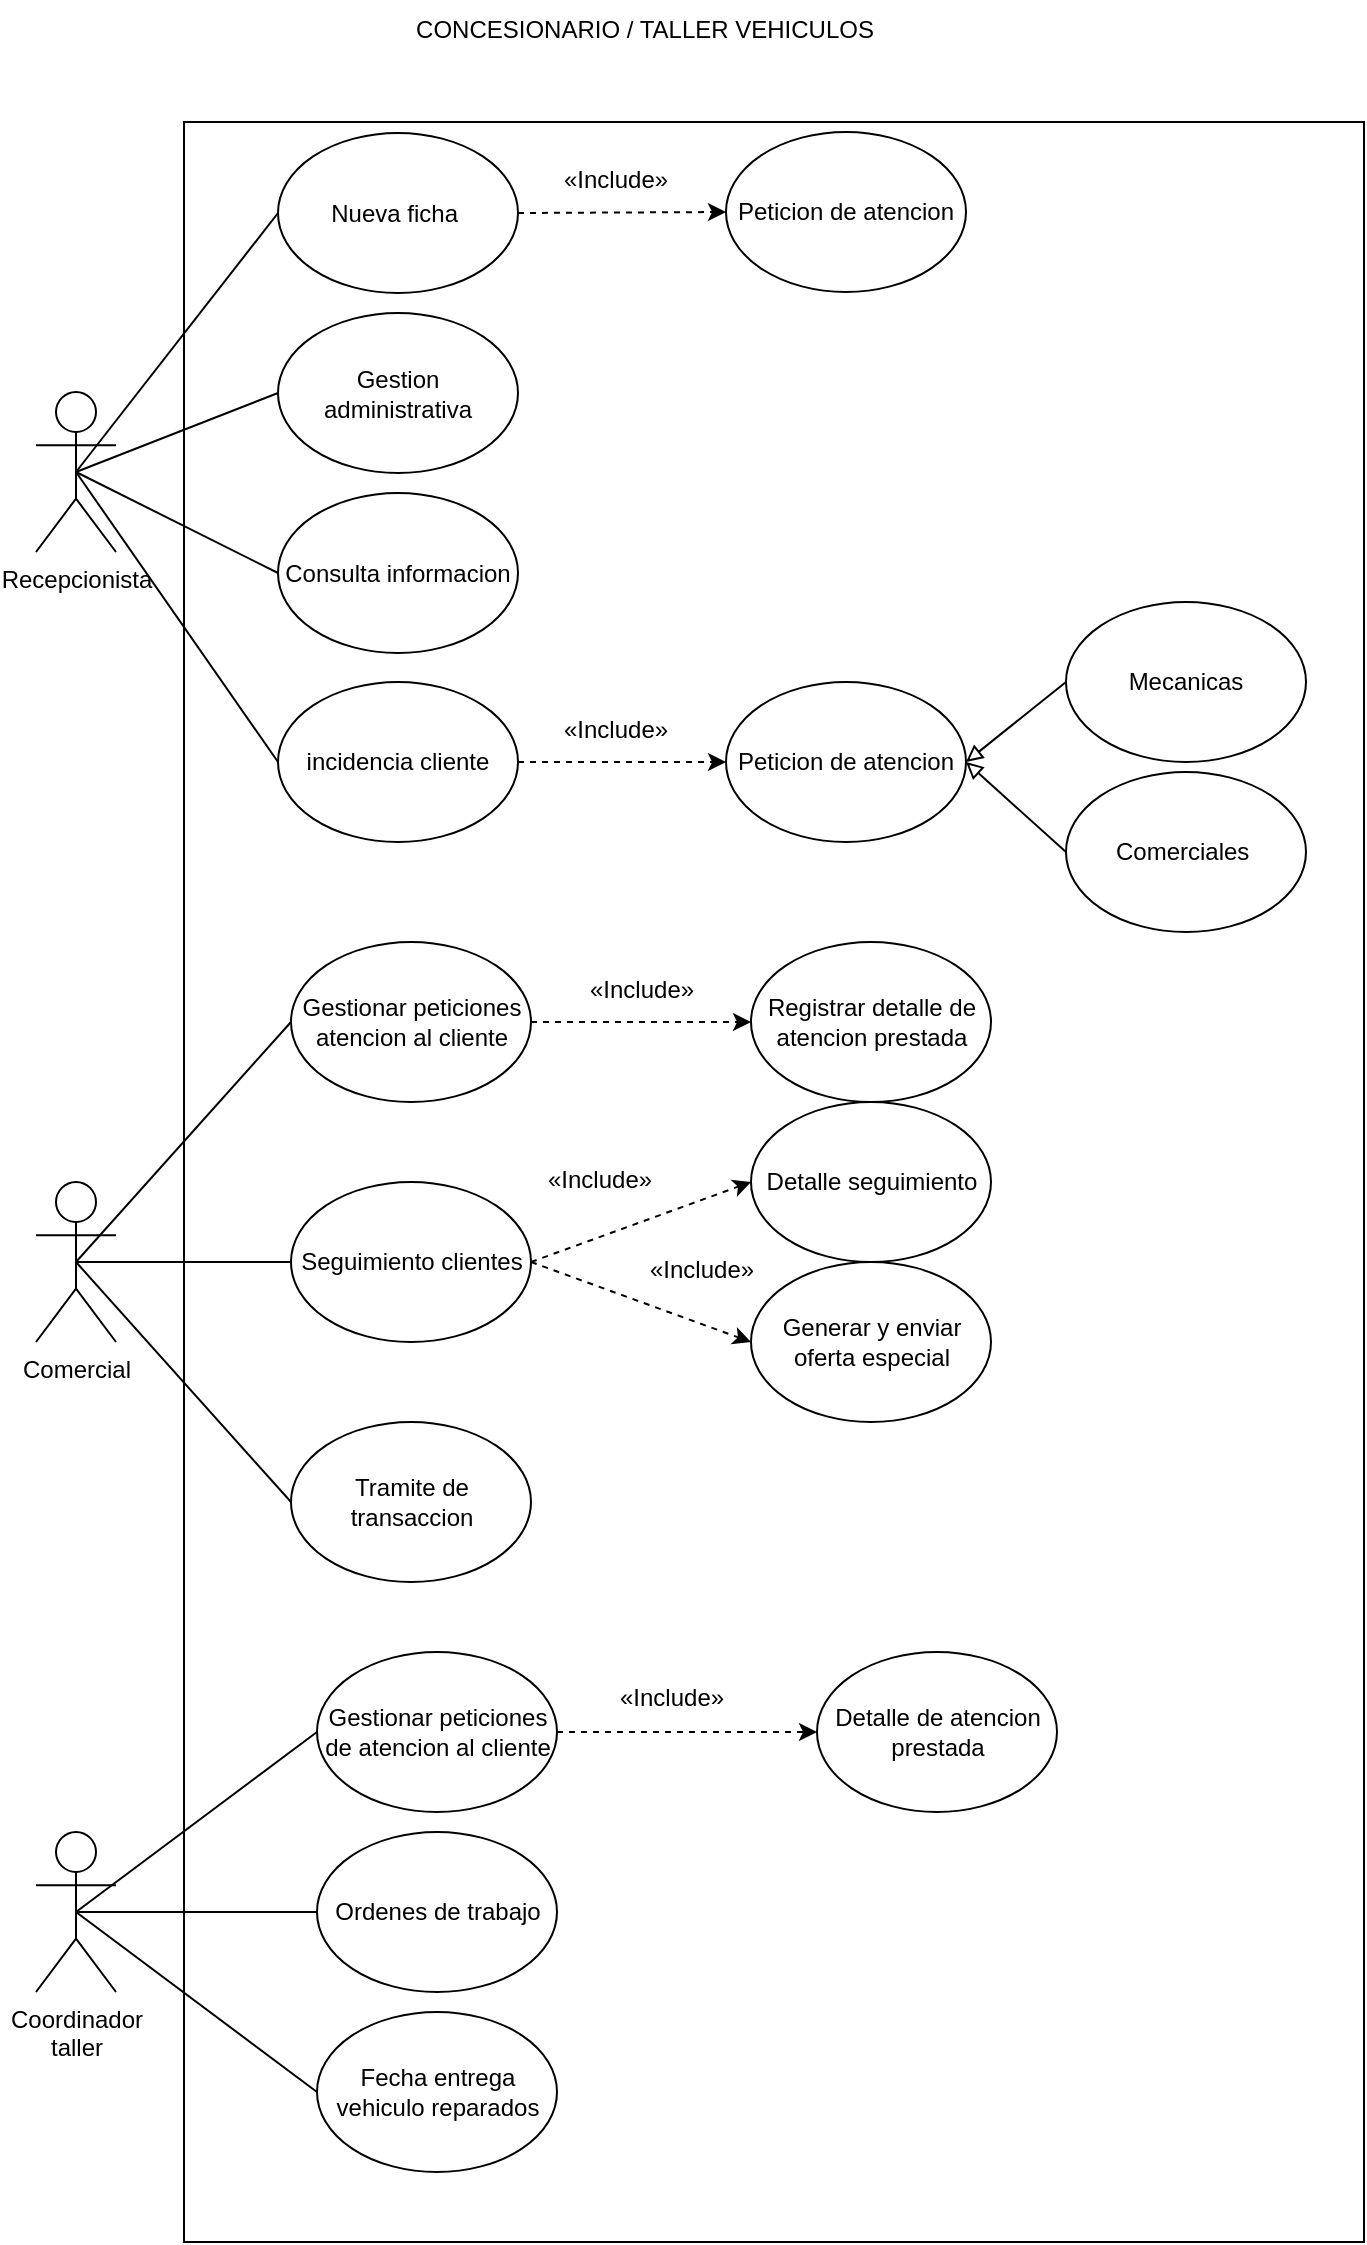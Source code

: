 <mxfile version="24.7.17" pages="2">
  <diagram name="Página-1" id="xvdPJZzXykSjWsVucOG7">
    <mxGraphModel dx="1232" dy="1187" grid="1" gridSize="10" guides="1" tooltips="1" connect="1" arrows="1" fold="1" page="1" pageScale="1" pageWidth="827" pageHeight="1169" math="0" shadow="0">
      <root>
        <mxCell id="0" />
        <mxCell id="1" parent="0" />
        <mxCell id="SrUqGEUm0Qm2bccwIqWI-24" value="" style="rounded=0;whiteSpace=wrap;html=1;rotation=90;movable=0;resizable=0;rotatable=0;deletable=0;editable=0;locked=1;connectable=0;" parent="1" vertex="1">
          <mxGeometry x="-65" y="305" width="1060" height="590" as="geometry" />
        </mxCell>
        <mxCell id="r6YeHwrKXm1CLlMDJ4ki-2" value="Recepcionista" style="shape=umlActor;verticalLabelPosition=bottom;verticalAlign=top;html=1;outlineConnect=0;" parent="1" vertex="1">
          <mxGeometry x="96" y="205" width="40" height="80" as="geometry" />
        </mxCell>
        <mxCell id="r6YeHwrKXm1CLlMDJ4ki-5" value="Nueva ficha&amp;nbsp;" style="ellipse;whiteSpace=wrap;html=1;" parent="1" vertex="1">
          <mxGeometry x="217" y="75.5" width="120" height="80" as="geometry" />
        </mxCell>
        <mxCell id="r6YeHwrKXm1CLlMDJ4ki-6" value="Gestion administrativa" style="ellipse;whiteSpace=wrap;html=1;" parent="1" vertex="1">
          <mxGeometry x="217" y="165.5" width="120" height="80" as="geometry" />
        </mxCell>
        <mxCell id="r6YeHwrKXm1CLlMDJ4ki-7" value="Consulta informacion" style="ellipse;whiteSpace=wrap;html=1;" parent="1" vertex="1">
          <mxGeometry x="217" y="255.5" width="120" height="80" as="geometry" />
        </mxCell>
        <mxCell id="r6YeHwrKXm1CLlMDJ4ki-8" value="incidencia cliente" style="ellipse;whiteSpace=wrap;html=1;" parent="1" vertex="1">
          <mxGeometry x="217" y="350" width="120" height="80" as="geometry" />
        </mxCell>
        <mxCell id="r6YeHwrKXm1CLlMDJ4ki-9" value="Peticion de atencion" style="ellipse;whiteSpace=wrap;html=1;" parent="1" vertex="1">
          <mxGeometry x="441" y="350" width="120" height="80" as="geometry" />
        </mxCell>
        <mxCell id="r6YeHwrKXm1CLlMDJ4ki-10" value="Peticion de atencion" style="ellipse;whiteSpace=wrap;html=1;" parent="1" vertex="1">
          <mxGeometry x="441" y="75" width="120" height="80" as="geometry" />
        </mxCell>
        <mxCell id="r6YeHwrKXm1CLlMDJ4ki-11" value="Comerciales&amp;nbsp;" style="ellipse;whiteSpace=wrap;html=1;" parent="1" vertex="1">
          <mxGeometry x="611" y="395" width="120" height="80" as="geometry" />
        </mxCell>
        <mxCell id="r6YeHwrKXm1CLlMDJ4ki-12" value="Mecanicas" style="ellipse;whiteSpace=wrap;html=1;" parent="1" vertex="1">
          <mxGeometry x="611" y="310" width="120" height="80" as="geometry" />
        </mxCell>
        <mxCell id="r6YeHwrKXm1CLlMDJ4ki-13" value="Comercial" style="shape=umlActor;verticalLabelPosition=bottom;verticalAlign=top;html=1;outlineConnect=0;" parent="1" vertex="1">
          <mxGeometry x="96" y="600" width="40" height="80" as="geometry" />
        </mxCell>
        <mxCell id="r6YeHwrKXm1CLlMDJ4ki-14" value="Gestionar peticiones atencion al cliente" style="ellipse;whiteSpace=wrap;html=1;" parent="1" vertex="1">
          <mxGeometry x="223.5" y="480" width="120" height="80" as="geometry" />
        </mxCell>
        <mxCell id="r6YeHwrKXm1CLlMDJ4ki-15" value="Seguimiento clientes" style="ellipse;whiteSpace=wrap;html=1;" parent="1" vertex="1">
          <mxGeometry x="223.5" y="600" width="120" height="80" as="geometry" />
        </mxCell>
        <mxCell id="r6YeHwrKXm1CLlMDJ4ki-16" value="Detalle seguimiento" style="ellipse;whiteSpace=wrap;html=1;" parent="1" vertex="1">
          <mxGeometry x="453.5" y="560" width="120" height="80" as="geometry" />
        </mxCell>
        <mxCell id="r6YeHwrKXm1CLlMDJ4ki-17" value="Generar y enviar oferta especial" style="ellipse;whiteSpace=wrap;html=1;" parent="1" vertex="1">
          <mxGeometry x="453.5" y="640" width="120" height="80" as="geometry" />
        </mxCell>
        <mxCell id="r6YeHwrKXm1CLlMDJ4ki-18" value="Tramite de transaccion" style="ellipse;whiteSpace=wrap;html=1;" parent="1" vertex="1">
          <mxGeometry x="223.5" y="720" width="120" height="80" as="geometry" />
        </mxCell>
        <mxCell id="r6YeHwrKXm1CLlMDJ4ki-19" value="Coordinador&lt;div&gt;taller&lt;/div&gt;" style="shape=umlActor;verticalLabelPosition=bottom;verticalAlign=top;html=1;outlineConnect=0;" parent="1" vertex="1">
          <mxGeometry x="96" y="925" width="40" height="80" as="geometry" />
        </mxCell>
        <mxCell id="r6YeHwrKXm1CLlMDJ4ki-20" value="Gestionar peticiones de atencion al cliente" style="ellipse;whiteSpace=wrap;html=1;" parent="1" vertex="1">
          <mxGeometry x="236.5" y="835" width="120" height="80" as="geometry" />
        </mxCell>
        <mxCell id="r6YeHwrKXm1CLlMDJ4ki-21" value="Ordenes de trabajo" style="ellipse;whiteSpace=wrap;html=1;" parent="1" vertex="1">
          <mxGeometry x="236.5" y="925" width="120" height="80" as="geometry" />
        </mxCell>
        <mxCell id="r6YeHwrKXm1CLlMDJ4ki-22" value="Fecha entrega vehiculo reparados" style="ellipse;whiteSpace=wrap;html=1;" parent="1" vertex="1">
          <mxGeometry x="236.5" y="1015" width="120" height="80" as="geometry" />
        </mxCell>
        <mxCell id="r6YeHwrKXm1CLlMDJ4ki-25" value="Detalle de atencion prestada" style="ellipse;whiteSpace=wrap;html=1;" parent="1" vertex="1">
          <mxGeometry x="486.5" y="835" width="120" height="80" as="geometry" />
        </mxCell>
        <mxCell id="SrUqGEUm0Qm2bccwIqWI-1" value="" style="endArrow=none;html=1;rounded=0;entryX=0;entryY=0.5;entryDx=0;entryDy=0;exitX=0.5;exitY=0.5;exitDx=0;exitDy=0;exitPerimeter=0;" parent="1" source="r6YeHwrKXm1CLlMDJ4ki-2" target="r6YeHwrKXm1CLlMDJ4ki-5" edge="1">
          <mxGeometry width="50" height="50" relative="1" as="geometry">
            <mxPoint x="357" y="295" as="sourcePoint" />
            <mxPoint x="407" y="245" as="targetPoint" />
          </mxGeometry>
        </mxCell>
        <mxCell id="SrUqGEUm0Qm2bccwIqWI-2" value="" style="endArrow=none;html=1;rounded=0;entryX=0;entryY=0.5;entryDx=0;entryDy=0;exitX=0.5;exitY=0.5;exitDx=0;exitDy=0;exitPerimeter=0;" parent="1" source="r6YeHwrKXm1CLlMDJ4ki-2" target="r6YeHwrKXm1CLlMDJ4ki-6" edge="1">
          <mxGeometry width="50" height="50" relative="1" as="geometry">
            <mxPoint x="51" y="255" as="sourcePoint" />
            <mxPoint x="301" y="125" as="targetPoint" />
          </mxGeometry>
        </mxCell>
        <mxCell id="SrUqGEUm0Qm2bccwIqWI-3" value="" style="endArrow=none;html=1;rounded=0;exitX=0.5;exitY=0.5;exitDx=0;exitDy=0;exitPerimeter=0;entryX=0;entryY=0.5;entryDx=0;entryDy=0;" parent="1" source="r6YeHwrKXm1CLlMDJ4ki-2" target="r6YeHwrKXm1CLlMDJ4ki-7" edge="1">
          <mxGeometry width="50" height="50" relative="1" as="geometry">
            <mxPoint x="61" y="265" as="sourcePoint" />
            <mxPoint x="257" y="305" as="targetPoint" />
          </mxGeometry>
        </mxCell>
        <mxCell id="SrUqGEUm0Qm2bccwIqWI-4" value="" style="endArrow=none;html=1;rounded=0;entryX=0;entryY=0.5;entryDx=0;entryDy=0;exitX=0.5;exitY=0.5;exitDx=0;exitDy=0;exitPerimeter=0;" parent="1" source="r6YeHwrKXm1CLlMDJ4ki-2" target="r6YeHwrKXm1CLlMDJ4ki-8" edge="1">
          <mxGeometry width="50" height="50" relative="1" as="geometry">
            <mxPoint x="71" y="275" as="sourcePoint" />
            <mxPoint x="321" y="145" as="targetPoint" />
          </mxGeometry>
        </mxCell>
        <mxCell id="SrUqGEUm0Qm2bccwIqWI-5" value="" style="endArrow=classic;html=1;rounded=0;entryX=0;entryY=0.5;entryDx=0;entryDy=0;exitX=1;exitY=0.5;exitDx=0;exitDy=0;dashed=1;" parent="1" source="r6YeHwrKXm1CLlMDJ4ki-5" target="r6YeHwrKXm1CLlMDJ4ki-10" edge="1">
          <mxGeometry width="50" height="50" relative="1" as="geometry">
            <mxPoint x="357" y="295" as="sourcePoint" />
            <mxPoint x="407" y="245" as="targetPoint" />
          </mxGeometry>
        </mxCell>
        <mxCell id="SrUqGEUm0Qm2bccwIqWI-7" value="" style="endArrow=classic;html=1;rounded=0;entryX=0;entryY=0.5;entryDx=0;entryDy=0;exitX=1;exitY=0.5;exitDx=0;exitDy=0;dashed=1;" parent="1" source="r6YeHwrKXm1CLlMDJ4ki-8" target="r6YeHwrKXm1CLlMDJ4ki-9" edge="1">
          <mxGeometry width="50" height="50" relative="1" as="geometry">
            <mxPoint x="335" y="430" as="sourcePoint" />
            <mxPoint x="439" y="429" as="targetPoint" />
          </mxGeometry>
        </mxCell>
        <mxCell id="SrUqGEUm0Qm2bccwIqWI-9" value="" style="endArrow=none;html=1;rounded=0;entryX=0;entryY=0.5;entryDx=0;entryDy=0;exitX=0.5;exitY=0.5;exitDx=0;exitDy=0;exitPerimeter=0;" parent="1" source="r6YeHwrKXm1CLlMDJ4ki-13" target="r6YeHwrKXm1CLlMDJ4ki-14" edge="1">
          <mxGeometry width="50" height="50" relative="1" as="geometry">
            <mxPoint x="187.5" y="230" as="sourcePoint" />
            <mxPoint x="363.5" y="101" as="targetPoint" />
          </mxGeometry>
        </mxCell>
        <mxCell id="SrUqGEUm0Qm2bccwIqWI-10" value="" style="endArrow=none;html=1;rounded=0;entryX=0;entryY=0.5;entryDx=0;entryDy=0;exitX=0.5;exitY=0.5;exitDx=0;exitDy=0;exitPerimeter=0;" parent="1" source="r6YeHwrKXm1CLlMDJ4ki-13" target="r6YeHwrKXm1CLlMDJ4ki-15" edge="1">
          <mxGeometry width="50" height="50" relative="1" as="geometry">
            <mxPoint x="197.5" y="240" as="sourcePoint" />
            <mxPoint x="373.5" y="111" as="targetPoint" />
          </mxGeometry>
        </mxCell>
        <mxCell id="SrUqGEUm0Qm2bccwIqWI-11" value="" style="endArrow=none;html=1;rounded=0;entryX=0;entryY=0.5;entryDx=0;entryDy=0;exitX=0.5;exitY=0.5;exitDx=0;exitDy=0;exitPerimeter=0;" parent="1" source="r6YeHwrKXm1CLlMDJ4ki-13" target="r6YeHwrKXm1CLlMDJ4ki-18" edge="1">
          <mxGeometry width="50" height="50" relative="1" as="geometry">
            <mxPoint x="207.5" y="250" as="sourcePoint" />
            <mxPoint x="383.5" y="121" as="targetPoint" />
          </mxGeometry>
        </mxCell>
        <mxCell id="SrUqGEUm0Qm2bccwIqWI-12" value="" style="endArrow=classic;html=1;rounded=0;entryX=0;entryY=0.5;entryDx=0;entryDy=0;exitX=1;exitY=0.5;exitDx=0;exitDy=0;dashed=1;" parent="1" source="r6YeHwrKXm1CLlMDJ4ki-15" target="r6YeHwrKXm1CLlMDJ4ki-16" edge="1">
          <mxGeometry width="50" height="50" relative="1" as="geometry">
            <mxPoint x="433.5" y="101" as="sourcePoint" />
            <mxPoint x="537.5" y="100" as="targetPoint" />
          </mxGeometry>
        </mxCell>
        <mxCell id="SrUqGEUm0Qm2bccwIqWI-13" value="" style="endArrow=classic;html=1;rounded=0;entryX=0;entryY=0.5;entryDx=0;entryDy=0;exitX=1;exitY=0.5;exitDx=0;exitDy=0;dashed=1;" parent="1" source="r6YeHwrKXm1CLlMDJ4ki-15" target="r6YeHwrKXm1CLlMDJ4ki-17" edge="1">
          <mxGeometry width="50" height="50" relative="1" as="geometry">
            <mxPoint x="443.5" y="111" as="sourcePoint" />
            <mxPoint x="547.5" y="110" as="targetPoint" />
          </mxGeometry>
        </mxCell>
        <mxCell id="SrUqGEUm0Qm2bccwIqWI-16" value="" style="endArrow=none;html=1;rounded=0;entryX=0;entryY=0.5;entryDx=0;entryDy=0;exitX=0.5;exitY=0.5;exitDx=0;exitDy=0;exitPerimeter=0;" parent="1" source="r6YeHwrKXm1CLlMDJ4ki-19" target="r6YeHwrKXm1CLlMDJ4ki-20" edge="1">
          <mxGeometry width="50" height="50" relative="1" as="geometry">
            <mxPoint x="144.5" y="595" as="sourcePoint" />
            <mxPoint x="240.5" y="475" as="targetPoint" />
          </mxGeometry>
        </mxCell>
        <mxCell id="SrUqGEUm0Qm2bccwIqWI-17" value="" style="endArrow=none;html=1;rounded=0;entryX=0;entryY=0.5;entryDx=0;entryDy=0;exitX=0.5;exitY=0.5;exitDx=0;exitDy=0;exitPerimeter=0;" parent="1" source="r6YeHwrKXm1CLlMDJ4ki-19" target="r6YeHwrKXm1CLlMDJ4ki-21" edge="1">
          <mxGeometry width="50" height="50" relative="1" as="geometry">
            <mxPoint x="154.5" y="605" as="sourcePoint" />
            <mxPoint x="250.5" y="485" as="targetPoint" />
          </mxGeometry>
        </mxCell>
        <mxCell id="SrUqGEUm0Qm2bccwIqWI-18" value="" style="endArrow=none;html=1;rounded=0;entryX=0;entryY=0.5;entryDx=0;entryDy=0;exitX=0.5;exitY=0.5;exitDx=0;exitDy=0;exitPerimeter=0;" parent="1" source="r6YeHwrKXm1CLlMDJ4ki-19" target="r6YeHwrKXm1CLlMDJ4ki-22" edge="1">
          <mxGeometry width="50" height="50" relative="1" as="geometry">
            <mxPoint x="164.5" y="615" as="sourcePoint" />
            <mxPoint x="260.5" y="495" as="targetPoint" />
          </mxGeometry>
        </mxCell>
        <mxCell id="SrUqGEUm0Qm2bccwIqWI-19" value="" style="endArrow=classic;html=1;rounded=0;entryX=0;entryY=0.5;entryDx=0;entryDy=0;exitX=1;exitY=0.5;exitDx=0;exitDy=0;dashed=1;" parent="1" source="r6YeHwrKXm1CLlMDJ4ki-20" target="r6YeHwrKXm1CLlMDJ4ki-25" edge="1">
          <mxGeometry width="50" height="50" relative="1" as="geometry">
            <mxPoint x="376.5" y="874" as="sourcePoint" />
            <mxPoint x="480.5" y="874" as="targetPoint" />
          </mxGeometry>
        </mxCell>
        <mxCell id="SrUqGEUm0Qm2bccwIqWI-21" value="" style="endArrow=block;html=1;rounded=0;exitX=0;exitY=0.5;exitDx=0;exitDy=0;entryX=1;entryY=0.5;entryDx=0;entryDy=0;endFill=0;" parent="1" source="r6YeHwrKXm1CLlMDJ4ki-12" target="r6YeHwrKXm1CLlMDJ4ki-9" edge="1">
          <mxGeometry width="50" height="50" relative="1" as="geometry">
            <mxPoint x="357" y="395" as="sourcePoint" />
            <mxPoint x="407" y="345" as="targetPoint" />
          </mxGeometry>
        </mxCell>
        <mxCell id="SrUqGEUm0Qm2bccwIqWI-22" value="" style="endArrow=block;html=1;rounded=0;exitX=0;exitY=0.5;exitDx=0;exitDy=0;entryX=1;entryY=0.5;entryDx=0;entryDy=0;endFill=0;" parent="1" source="r6YeHwrKXm1CLlMDJ4ki-11" target="r6YeHwrKXm1CLlMDJ4ki-9" edge="1">
          <mxGeometry width="50" height="50" relative="1" as="geometry">
            <mxPoint x="621" y="360" as="sourcePoint" />
            <mxPoint x="571" y="400" as="targetPoint" />
          </mxGeometry>
        </mxCell>
        <mxCell id="SrUqGEUm0Qm2bccwIqWI-23" value="CONCESIONARIO / TALLER VEHICULOS" style="text;html=1;align=center;verticalAlign=middle;resizable=0;points=[];autosize=1;strokeColor=none;fillColor=none;" parent="1" vertex="1">
          <mxGeometry x="275" y="9" width="250" height="30" as="geometry" />
        </mxCell>
        <mxCell id="SrUqGEUm0Qm2bccwIqWI-82" value="&lt;span style=&quot;font-family: Calibri, sans-serif;&quot;&gt;&lt;font style=&quot;font-size: 12px;&quot;&gt;«Include»&lt;/font&gt;&lt;/span&gt;" style="text;whiteSpace=wrap;html=1;" parent="1" vertex="1">
          <mxGeometry x="358" y="85" width="55.5" height="30" as="geometry" />
        </mxCell>
        <mxCell id="SrUqGEUm0Qm2bccwIqWI-83" value="&lt;span style=&quot;font-family: Calibri, sans-serif;&quot;&gt;&lt;font style=&quot;font-size: 12px;&quot;&gt;«Include»&lt;/font&gt;&lt;/span&gt;" style="text;whiteSpace=wrap;html=1;" parent="1" vertex="1">
          <mxGeometry x="358" y="360" width="55.5" height="30" as="geometry" />
        </mxCell>
        <mxCell id="SrUqGEUm0Qm2bccwIqWI-84" value="&lt;span style=&quot;font-family: Calibri, sans-serif;&quot;&gt;&lt;font style=&quot;font-size: 12px;&quot;&gt;«Include»&lt;/font&gt;&lt;/span&gt;" style="text;whiteSpace=wrap;html=1;" parent="1" vertex="1">
          <mxGeometry x="350" y="585" width="55.5" height="30" as="geometry" />
        </mxCell>
        <mxCell id="SrUqGEUm0Qm2bccwIqWI-85" value="&lt;span style=&quot;font-family: Calibri, sans-serif;&quot;&gt;&lt;font style=&quot;font-size: 12px;&quot;&gt;«Include»&lt;/font&gt;&lt;/span&gt;" style="text;whiteSpace=wrap;html=1;" parent="1" vertex="1">
          <mxGeometry x="401" y="630" width="55.5" height="30" as="geometry" />
        </mxCell>
        <mxCell id="SrUqGEUm0Qm2bccwIqWI-86" value="&lt;span style=&quot;font-family: Calibri, sans-serif;&quot;&gt;&lt;font style=&quot;font-size: 12px;&quot;&gt;«Include»&lt;/font&gt;&lt;/span&gt;" style="text;whiteSpace=wrap;html=1;" parent="1" vertex="1">
          <mxGeometry x="386" y="844" width="55.5" height="30" as="geometry" />
        </mxCell>
        <mxCell id="q-DdBbYSDduusZjJpQYw-1" value="Registrar detalle de atencion prestada" style="ellipse;whiteSpace=wrap;html=1;" vertex="1" parent="1">
          <mxGeometry x="453.5" y="480" width="120" height="80" as="geometry" />
        </mxCell>
        <mxCell id="q-DdBbYSDduusZjJpQYw-2" value="" style="endArrow=classic;html=1;rounded=0;entryX=0;entryY=0.5;entryDx=0;entryDy=0;exitX=1;exitY=0.5;exitDx=0;exitDy=0;dashed=1;" edge="1" parent="1" target="q-DdBbYSDduusZjJpQYw-1" source="r6YeHwrKXm1CLlMDJ4ki-14">
          <mxGeometry width="50" height="50" relative="1" as="geometry">
            <mxPoint x="350" y="521" as="sourcePoint" />
            <mxPoint x="420" y="650" as="targetPoint" />
          </mxGeometry>
        </mxCell>
        <mxCell id="q-DdBbYSDduusZjJpQYw-3" value="&lt;span style=&quot;font-family: Calibri, sans-serif;&quot;&gt;&lt;font style=&quot;font-size: 12px;&quot;&gt;«Include»&lt;/font&gt;&lt;/span&gt;" style="text;whiteSpace=wrap;html=1;" vertex="1" parent="1">
          <mxGeometry x="370.5" y="490" width="55.5" height="30" as="geometry" />
        </mxCell>
      </root>
    </mxGraphModel>
  </diagram>
  <diagram id="PmBTp8AdESTPawY5HtnG" name="Página-2">
    <mxGraphModel dx="1232" dy="1187" grid="1" gridSize="10" guides="1" tooltips="1" connect="1" arrows="1" fold="1" page="1" pageScale="1" pageWidth="827" pageHeight="1169" math="0" shadow="0">
      <root>
        <mxCell id="0" />
        <mxCell id="1" parent="0" />
        <mxCell id="XUF-7NhUBjXcuTIhz36J-1" value="" style="rounded=0;whiteSpace=wrap;html=1;rotation=90;movable=0;resizable=0;rotatable=0;deletable=0;editable=0;locked=1;connectable=0;" vertex="1" parent="1">
          <mxGeometry x="825.25" y="112.75" width="889.5" height="758" as="geometry" />
        </mxCell>
        <mxCell id="XUF-7NhUBjXcuTIhz36J-2" value="Usuario" style="shape=umlActor;verticalLabelPosition=bottom;verticalAlign=top;html=1;outlineConnect=0;" vertex="1" parent="1">
          <mxGeometry x="841.5" y="136" width="40" height="80" as="geometry" />
        </mxCell>
        <mxCell id="XUF-7NhUBjXcuTIhz36J-3" value="Darse de alta / Registrarse" style="ellipse;whiteSpace=wrap;html=1;" vertex="1" parent="1">
          <mxGeometry x="898.5" y="90.5" width="120" height="80" as="geometry" />
        </mxCell>
        <mxCell id="XUF-7NhUBjXcuTIhz36J-4" value="Iniciar sesion" style="ellipse;whiteSpace=wrap;html=1;" vertex="1" parent="1">
          <mxGeometry x="898.5" y="180.5" width="120" height="80" as="geometry" />
        </mxCell>
        <mxCell id="XUF-7NhUBjXcuTIhz36J-5" value="Indicar datos personales" style="ellipse;whiteSpace=wrap;html=1;" vertex="1" parent="1">
          <mxGeometry x="1110.5" y="90" width="120" height="80" as="geometry" />
        </mxCell>
        <mxCell id="XUF-7NhUBjXcuTIhz36J-6" value="Identificados" style="shape=umlActor;verticalLabelPosition=bottom;verticalAlign=top;html=1;outlineConnect=0;" vertex="1" parent="1">
          <mxGeometry x="841.5" y="360" width="40" height="80" as="geometry" />
        </mxCell>
        <mxCell id="XUF-7NhUBjXcuTIhz36J-7" value="Participar en debates&amp;nbsp;" style="ellipse;whiteSpace=wrap;html=1;" vertex="1" parent="1">
          <mxGeometry x="1080.5" y="316" width="120" height="80" as="geometry" />
        </mxCell>
        <mxCell id="XUF-7NhUBjXcuTIhz36J-8" value="Modificar datos personales" style="ellipse;whiteSpace=wrap;html=1;" vertex="1" parent="1">
          <mxGeometry x="1080.5" y="410" width="120" height="80" as="geometry" />
        </mxCell>
        <mxCell id="XUF-7NhUBjXcuTIhz36J-9" value="" style="endArrow=none;html=1;rounded=0;entryX=0;entryY=0.5;entryDx=0;entryDy=0;exitX=0.5;exitY=0.5;exitDx=0;exitDy=0;exitPerimeter=0;" edge="1" parent="1" source="XUF-7NhUBjXcuTIhz36J-2" target="XUF-7NhUBjXcuTIhz36J-3">
          <mxGeometry width="50" height="50" relative="1" as="geometry">
            <mxPoint x="1038.5" y="310" as="sourcePoint" />
            <mxPoint x="1088.5" y="260" as="targetPoint" />
          </mxGeometry>
        </mxCell>
        <mxCell id="XUF-7NhUBjXcuTIhz36J-10" value="" style="endArrow=none;html=1;rounded=0;entryX=0;entryY=0.5;entryDx=0;entryDy=0;exitX=0.5;exitY=0.5;exitDx=0;exitDy=0;exitPerimeter=0;" edge="1" parent="1" source="XUF-7NhUBjXcuTIhz36J-2" target="XUF-7NhUBjXcuTIhz36J-4">
          <mxGeometry width="50" height="50" relative="1" as="geometry">
            <mxPoint x="732.5" y="270" as="sourcePoint" />
            <mxPoint x="982.5" y="140" as="targetPoint" />
          </mxGeometry>
        </mxCell>
        <mxCell id="XUF-7NhUBjXcuTIhz36J-11" value="" style="endArrow=classic;html=1;rounded=0;entryX=0;entryY=0.5;entryDx=0;entryDy=0;exitX=1;exitY=0.5;exitDx=0;exitDy=0;dashed=1;" edge="1" parent="1" source="XUF-7NhUBjXcuTIhz36J-3" target="XUF-7NhUBjXcuTIhz36J-5">
          <mxGeometry width="50" height="50" relative="1" as="geometry">
            <mxPoint x="1026.5" y="310" as="sourcePoint" />
            <mxPoint x="1076.5" y="260" as="targetPoint" />
          </mxGeometry>
        </mxCell>
        <mxCell id="XUF-7NhUBjXcuTIhz36J-12" value="" style="endArrow=none;html=1;rounded=0;entryX=0;entryY=0.5;entryDx=0;entryDy=0;exitX=0.5;exitY=0.5;exitDx=0;exitDy=0;exitPerimeter=0;" edge="1" parent="1" source="XUF-7NhUBjXcuTIhz36J-6" target="XUF-7NhUBjXcuTIhz36J-7">
          <mxGeometry width="50" height="50" relative="1" as="geometry">
            <mxPoint x="1091.5" y="1" as="sourcePoint" />
            <mxPoint x="1267.5" y="-128" as="targetPoint" />
          </mxGeometry>
        </mxCell>
        <mxCell id="XUF-7NhUBjXcuTIhz36J-13" value="" style="endArrow=none;html=1;rounded=0;entryX=0;entryY=0.5;entryDx=0;entryDy=0;exitX=0.5;exitY=0.5;exitDx=0;exitDy=0;exitPerimeter=0;" edge="1" parent="1" source="XUF-7NhUBjXcuTIhz36J-6" target="XUF-7NhUBjXcuTIhz36J-8">
          <mxGeometry width="50" height="50" relative="1" as="geometry">
            <mxPoint x="1101.5" y="11" as="sourcePoint" />
            <mxPoint x="1277.5" y="-118" as="targetPoint" />
          </mxGeometry>
        </mxCell>
        <mxCell id="XUF-7NhUBjXcuTIhz36J-14" value="DESARROLLO WEB" style="text;html=1;align=center;verticalAlign=middle;resizable=0;points=[];autosize=1;strokeColor=none;fillColor=none;" vertex="1" parent="1">
          <mxGeometry x="1171" y="9" width="140" height="30" as="geometry" />
        </mxCell>
        <mxCell id="XUF-7NhUBjXcuTIhz36J-15" value="Introducir credenciales&amp;nbsp;" style="ellipse;whiteSpace=wrap;html=1;" vertex="1" parent="1">
          <mxGeometry x="1123" y="180.5" width="120" height="80" as="geometry" />
        </mxCell>
        <mxCell id="XUF-7NhUBjXcuTIhz36J-16" value="" style="endArrow=classic;html=1;rounded=0;entryX=0;entryY=0.5;entryDx=0;entryDy=0;exitX=1;exitY=0.5;exitDx=0;exitDy=0;dashed=1;" edge="1" parent="1" source="XUF-7NhUBjXcuTIhz36J-4" target="XUF-7NhUBjXcuTIhz36J-15">
          <mxGeometry width="50" height="50" relative="1" as="geometry">
            <mxPoint x="1019" y="221.5" as="sourcePoint" />
            <mxPoint x="1089" y="350.5" as="targetPoint" />
          </mxGeometry>
        </mxCell>
        <mxCell id="XUF-7NhUBjXcuTIhz36J-17" value="Pulsar accion de inicio" style="ellipse;whiteSpace=wrap;html=1;" vertex="1" parent="1">
          <mxGeometry x="1359" y="180.5" width="120" height="80" as="geometry" />
        </mxCell>
        <mxCell id="XUF-7NhUBjXcuTIhz36J-18" value="" style="endArrow=classic;html=1;rounded=0;entryX=0;entryY=0.5;entryDx=0;entryDy=0;exitX=1;exitY=0.5;exitDx=0;exitDy=0;dashed=1;" edge="1" parent="1" source="XUF-7NhUBjXcuTIhz36J-15" target="XUF-7NhUBjXcuTIhz36J-17">
          <mxGeometry width="50" height="50" relative="1" as="geometry">
            <mxPoint x="1255" y="221.5" as="sourcePoint" />
            <mxPoint x="1325" y="350.5" as="targetPoint" />
          </mxGeometry>
        </mxCell>
        <mxCell id="XUF-7NhUBjXcuTIhz36J-19" value="&lt;span style=&quot;font-family: Calibri, sans-serif;&quot;&gt;&lt;font style=&quot;font-size: 12px;&quot;&gt;«Include»&lt;/font&gt;&lt;/span&gt;" style="text;whiteSpace=wrap;html=1;" vertex="1" parent="1">
          <mxGeometry x="1025.25" y="100" width="55.5" height="30" as="geometry" />
        </mxCell>
        <mxCell id="XUF-7NhUBjXcuTIhz36J-20" value="&lt;span style=&quot;font-family: Calibri, sans-serif;&quot;&gt;&lt;font style=&quot;font-size: 12px;&quot;&gt;«Include»&lt;/font&gt;&lt;/span&gt;" style="text;whiteSpace=wrap;html=1;" vertex="1" parent="1">
          <mxGeometry x="1035.25" y="220" width="55.5" height="30" as="geometry" />
        </mxCell>
        <mxCell id="XUF-7NhUBjXcuTIhz36J-21" value="&lt;span style=&quot;font-family: Calibri, sans-serif;&quot;&gt;&lt;font style=&quot;font-size: 12px;&quot;&gt;«Include»&lt;/font&gt;&lt;/span&gt;" style="text;whiteSpace=wrap;html=1;" vertex="1" parent="1">
          <mxGeometry x="1263.5" y="190" width="55.5" height="30" as="geometry" />
        </mxCell>
        <mxCell id="XUF-7NhUBjXcuTIhz36J-22" value="" style="endArrow=block;html=1;rounded=0;endFill=0;" edge="1" parent="1">
          <mxGeometry width="50" height="50" relative="1" as="geometry">
            <mxPoint x="862" y="340" as="sourcePoint" />
            <mxPoint x="862" y="260.5" as="targetPoint" />
          </mxGeometry>
        </mxCell>
        <mxCell id="XUF-7NhUBjXcuTIhz36J-23" value="Usuarios&lt;div&gt;iniciales&lt;/div&gt;" style="shape=umlActor;verticalLabelPosition=bottom;verticalAlign=top;html=1;outlineConnect=0;" vertex="1" parent="1">
          <mxGeometry x="710" y="518" width="40" height="80" as="geometry" />
        </mxCell>
        <mxCell id="XUF-7NhUBjXcuTIhz36J-24" value="" style="endArrow=none;html=1;rounded=0;entryX=0;entryY=0.5;entryDx=0;entryDy=0;exitX=0.5;exitY=0.5;exitDx=0;exitDy=0;exitPerimeter=0;" edge="1" parent="1" source="XUF-7NhUBjXcuTIhz36J-23" target="XUF-7NhUBjXcuTIhz36J-27">
          <mxGeometry width="50" height="50" relative="1" as="geometry">
            <mxPoint x="1003.5" y="173.5" as="sourcePoint" />
            <mxPoint x="992.5" y="542.5" as="targetPoint" />
          </mxGeometry>
        </mxCell>
        <mxCell id="XUF-7NhUBjXcuTIhz36J-25" value="" style="endArrow=none;html=1;rounded=0;entryX=0;entryY=0.5;entryDx=0;entryDy=0;exitX=0.5;exitY=0.5;exitDx=0;exitDy=0;exitPerimeter=0;" edge="1" parent="1" source="XUF-7NhUBjXcuTIhz36J-31" target="XUF-7NhUBjXcuTIhz36J-28">
          <mxGeometry width="50" height="50" relative="1" as="geometry">
            <mxPoint x="1010.5" y="829" as="sourcePoint" />
            <mxPoint x="1060.5" y="809" as="targetPoint" />
          </mxGeometry>
        </mxCell>
        <mxCell id="XUF-7NhUBjXcuTIhz36J-26" value="" style="endArrow=block;html=1;rounded=0;endFill=0;" edge="1" parent="1">
          <mxGeometry width="50" height="50" relative="1" as="geometry">
            <mxPoint x="760" y="520" as="sourcePoint" />
            <mxPoint x="820" y="460" as="targetPoint" />
          </mxGeometry>
        </mxCell>
        <mxCell id="XUF-7NhUBjXcuTIhz36J-27" value="Solicitar cambio a grupo usuarios avanzados" style="ellipse;whiteSpace=wrap;html=1;" vertex="1" parent="1">
          <mxGeometry x="908" y="518" width="120" height="80" as="geometry" />
        </mxCell>
        <mxCell id="XUF-7NhUBjXcuTIhz36J-28" value="Generar o iniciar debates" style="ellipse;whiteSpace=wrap;html=1;" vertex="1" parent="1">
          <mxGeometry x="1103.5" y="799" width="120" height="80" as="geometry" />
        </mxCell>
        <mxCell id="XUF-7NhUBjXcuTIhz36J-29" value="Procesar solicitudes de cambio al grupo avanzado" style="ellipse;whiteSpace=wrap;html=1;" vertex="1" parent="1">
          <mxGeometry x="1273" y="507" width="120" height="80" as="geometry" />
        </mxCell>
        <mxCell id="XUF-7NhUBjXcuTIhz36J-30" value="Administradores" style="shape=umlActor;verticalLabelPosition=bottom;verticalAlign=top;html=1;outlineConnect=0;" vertex="1" parent="1">
          <mxGeometry x="766.5" y="692" width="40" height="80" as="geometry" />
        </mxCell>
        <mxCell id="XUF-7NhUBjXcuTIhz36J-31" value="Usuarios&lt;div&gt;avanzados&lt;/div&gt;" style="shape=umlActor;verticalLabelPosition=bottom;verticalAlign=top;html=1;outlineConnect=0;" vertex="1" parent="1">
          <mxGeometry x="840" y="799" width="40" height="80" as="geometry" />
        </mxCell>
        <mxCell id="XUF-7NhUBjXcuTIhz36J-32" value="" style="endArrow=none;html=1;rounded=0;entryX=0;entryY=0.5;entryDx=0;entryDy=0;exitX=0.5;exitY=0.5;exitDx=0;exitDy=0;exitPerimeter=0;" edge="1" parent="1" source="XUF-7NhUBjXcuTIhz36J-30" target="XUF-7NhUBjXcuTIhz36J-29">
          <mxGeometry width="50" height="50" relative="1" as="geometry">
            <mxPoint x="1230" y="629" as="sourcePoint" />
            <mxPoint x="1283" y="499" as="targetPoint" />
          </mxGeometry>
        </mxCell>
        <mxCell id="XUF-7NhUBjXcuTIhz36J-33" value="Denegar cambio grupo" style="ellipse;whiteSpace=wrap;html=1;" vertex="1" parent="1">
          <mxGeometry x="1273" y="599" width="120" height="80" as="geometry" />
        </mxCell>
        <mxCell id="XUF-7NhUBjXcuTIhz36J-34" value="" style="endArrow=none;html=1;rounded=0;entryX=0;entryY=0.5;entryDx=0;entryDy=0;exitX=0.5;exitY=0.5;exitDx=0;exitDy=0;exitPerimeter=0;" edge="1" parent="1" source="XUF-7NhUBjXcuTIhz36J-30" target="XUF-7NhUBjXcuTIhz36J-33">
          <mxGeometry width="50" height="50" relative="1" as="geometry">
            <mxPoint x="1308" y="739" as="sourcePoint" />
            <mxPoint x="1411" y="599" as="targetPoint" />
          </mxGeometry>
        </mxCell>
        <mxCell id="XUF-7NhUBjXcuTIhz36J-35" value="Moderar debates" style="ellipse;whiteSpace=wrap;html=1;" vertex="1" parent="1">
          <mxGeometry x="1273" y="692" width="120" height="80" as="geometry" />
        </mxCell>
        <mxCell id="XUF-7NhUBjXcuTIhz36J-36" value="" style="endArrow=none;html=1;rounded=0;entryX=0;entryY=0.5;entryDx=0;entryDy=0;exitX=0.5;exitY=0.5;exitDx=0;exitDy=0;exitPerimeter=0;" edge="1" parent="1" source="XUF-7NhUBjXcuTIhz36J-30" target="XUF-7NhUBjXcuTIhz36J-35">
          <mxGeometry width="50" height="50" relative="1" as="geometry">
            <mxPoint x="1160" y="829" as="sourcePoint" />
            <mxPoint x="1263" y="689" as="targetPoint" />
          </mxGeometry>
        </mxCell>
        <mxCell id="XUF-7NhUBjXcuTIhz36J-37" value="Eliminar textos inapropiados" style="ellipse;whiteSpace=wrap;html=1;" vertex="1" parent="1">
          <mxGeometry x="1467" y="649" width="120" height="80" as="geometry" />
        </mxCell>
        <mxCell id="XUF-7NhUBjXcuTIhz36J-38" value="Configurar que se deniegue el acceso a determinados usuarios" style="ellipse;whiteSpace=wrap;html=1;" vertex="1" parent="1">
          <mxGeometry x="1467" y="735" width="120" height="80" as="geometry" />
        </mxCell>
        <mxCell id="XUF-7NhUBjXcuTIhz36J-39" value="" style="endArrow=classic;html=1;rounded=0;entryX=1;entryY=0.5;entryDx=0;entryDy=0;dashed=1;exitX=0;exitY=0.5;exitDx=0;exitDy=0;" edge="1" parent="1" source="XUF-7NhUBjXcuTIhz36J-37" target="XUF-7NhUBjXcuTIhz36J-35">
          <mxGeometry width="50" height="50" relative="1" as="geometry">
            <mxPoint x="1480" y="682" as="sourcePoint" />
            <mxPoint x="1520" y="-42" as="targetPoint" />
          </mxGeometry>
        </mxCell>
        <mxCell id="XUF-7NhUBjXcuTIhz36J-40" value="" style="endArrow=classic;html=1;rounded=0;entryX=1;entryY=0.5;entryDx=0;entryDy=0;dashed=1;exitX=0;exitY=0.5;exitDx=0;exitDy=0;" edge="1" parent="1" source="XUF-7NhUBjXcuTIhz36J-38" target="XUF-7NhUBjXcuTIhz36J-35">
          <mxGeometry width="50" height="50" relative="1" as="geometry">
            <mxPoint x="1490" y="692" as="sourcePoint" />
            <mxPoint x="1403" y="742" as="targetPoint" />
          </mxGeometry>
        </mxCell>
        <mxCell id="XUF-7NhUBjXcuTIhz36J-41" value="&lt;span style=&quot;font-family: Calibri, sans-serif;&quot;&gt;&lt;font style=&quot;font-size: 12px;&quot;&gt;«Extend»&lt;/font&gt;&lt;/span&gt;" style="text;whiteSpace=wrap;html=1;" vertex="1" parent="1">
          <mxGeometry x="1410" y="672" width="55.5" height="30" as="geometry" />
        </mxCell>
        <mxCell id="XUF-7NhUBjXcuTIhz36J-42" value="&lt;span style=&quot;font-family: Calibri, sans-serif;&quot;&gt;&lt;font style=&quot;font-size: 12px;&quot;&gt;«Extend»&lt;/font&gt;&lt;/span&gt;" style="text;whiteSpace=wrap;html=1;" vertex="1" parent="1">
          <mxGeometry x="1421.75" y="727" width="55.5" height="30" as="geometry" />
        </mxCell>
        <mxCell id="XUF-7NhUBjXcuTIhz36J-43" value="" style="endArrow=block;html=1;rounded=0;endFill=0;" edge="1" parent="1">
          <mxGeometry width="50" height="50" relative="1" as="geometry">
            <mxPoint x="790" y="650" as="sourcePoint" />
            <mxPoint x="840" y="530" as="targetPoint" />
          </mxGeometry>
        </mxCell>
        <mxCell id="XUF-7NhUBjXcuTIhz36J-44" value="" style="endArrow=block;html=1;rounded=0;endFill=0;" edge="1" parent="1">
          <mxGeometry width="50" height="50" relative="1" as="geometry">
            <mxPoint x="860" y="770" as="sourcePoint" />
            <mxPoint x="860" y="540" as="targetPoint" />
          </mxGeometry>
        </mxCell>
        <mxCell id="XUF-7NhUBjXcuTIhz36J-45" value="Validacion de credenciales" style="ellipse;whiteSpace=wrap;html=1;" vertex="1" parent="1">
          <mxGeometry x="1322.5" y="50" width="120" height="80" as="geometry" />
        </mxCell>
        <mxCell id="XUF-7NhUBjXcuTIhz36J-46" value="Denegar acceso" style="ellipse;whiteSpace=wrap;html=1;" vertex="1" parent="1">
          <mxGeometry x="1520.5" y="90" width="120" height="80" as="geometry" />
        </mxCell>
        <mxCell id="XUF-7NhUBjXcuTIhz36J-47" value="&lt;span style=&quot;font-family: Calibri, sans-serif;&quot;&gt;&lt;font style=&quot;font-size: 12px;&quot;&gt;«Extend»&lt;/font&gt;&lt;/span&gt;" style="text;whiteSpace=wrap;html=1;" vertex="1" parent="1">
          <mxGeometry x="1249" y="75" width="55.5" height="30" as="geometry" />
        </mxCell>
        <mxCell id="XUF-7NhUBjXcuTIhz36J-48" value="" style="endArrow=classic;html=1;rounded=0;entryX=1;entryY=0.5;entryDx=0;entryDy=0;dashed=1;exitX=0;exitY=0.5;exitDx=0;exitDy=0;" edge="1" parent="1" source="XUF-7NhUBjXcuTIhz36J-45" target="XUF-7NhUBjXcuTIhz36J-5">
          <mxGeometry width="50" height="50" relative="1" as="geometry">
            <mxPoint x="1295.25" y="465" as="sourcePoint" />
            <mxPoint x="1221.25" y="508" as="targetPoint" />
          </mxGeometry>
        </mxCell>
        <mxCell id="XUF-7NhUBjXcuTIhz36J-49" value="&lt;span style=&quot;font-family: Calibri, sans-serif;&quot;&gt;&lt;font style=&quot;font-size: 12px;&quot;&gt;«Extend»&lt;/font&gt;&lt;/span&gt;" style="text;whiteSpace=wrap;html=1;" vertex="1" parent="1">
          <mxGeometry x="1299" y="150.5" width="55.5" height="30" as="geometry" />
        </mxCell>
        <mxCell id="XUF-7NhUBjXcuTIhz36J-50" value="" style="endArrow=classic;html=1;rounded=0;entryX=1;entryY=0.5;entryDx=0;entryDy=0;dashed=1;exitX=0;exitY=0.5;exitDx=0;exitDy=0;" edge="1" parent="1" source="XUF-7NhUBjXcuTIhz36J-45" target="XUF-7NhUBjXcuTIhz36J-4">
          <mxGeometry width="50" height="50" relative="1" as="geometry">
            <mxPoint x="1332.5" y="100" as="sourcePoint" />
            <mxPoint x="1240.5" y="140" as="targetPoint" />
            <Array as="points">
              <mxPoint x="1283.5" y="155" />
            </Array>
          </mxGeometry>
        </mxCell>
        <mxCell id="XUF-7NhUBjXcuTIhz36J-51" value="&lt;span style=&quot;font-family: Calibri, sans-serif;&quot;&gt;&lt;font style=&quot;font-size: 12px;&quot;&gt;«Extend»&lt;/font&gt;&lt;/span&gt;" style="text;whiteSpace=wrap;html=1;" vertex="1" parent="1">
          <mxGeometry x="1473.5" y="75" width="55.5" height="30" as="geometry" />
        </mxCell>
        <mxCell id="XUF-7NhUBjXcuTIhz36J-52" value="" style="endArrow=classic;html=1;rounded=0;entryX=1;entryY=0.5;entryDx=0;entryDy=0;dashed=1;exitX=0;exitY=0.5;exitDx=0;exitDy=0;" edge="1" parent="1" source="XUF-7NhUBjXcuTIhz36J-46" target="XUF-7NhUBjXcuTIhz36J-45">
          <mxGeometry width="50" height="50" relative="1" as="geometry">
            <mxPoint x="1534.5" y="80" as="sourcePoint" />
            <mxPoint x="1442.5" y="120" as="targetPoint" />
          </mxGeometry>
        </mxCell>
      </root>
    </mxGraphModel>
  </diagram>
</mxfile>
